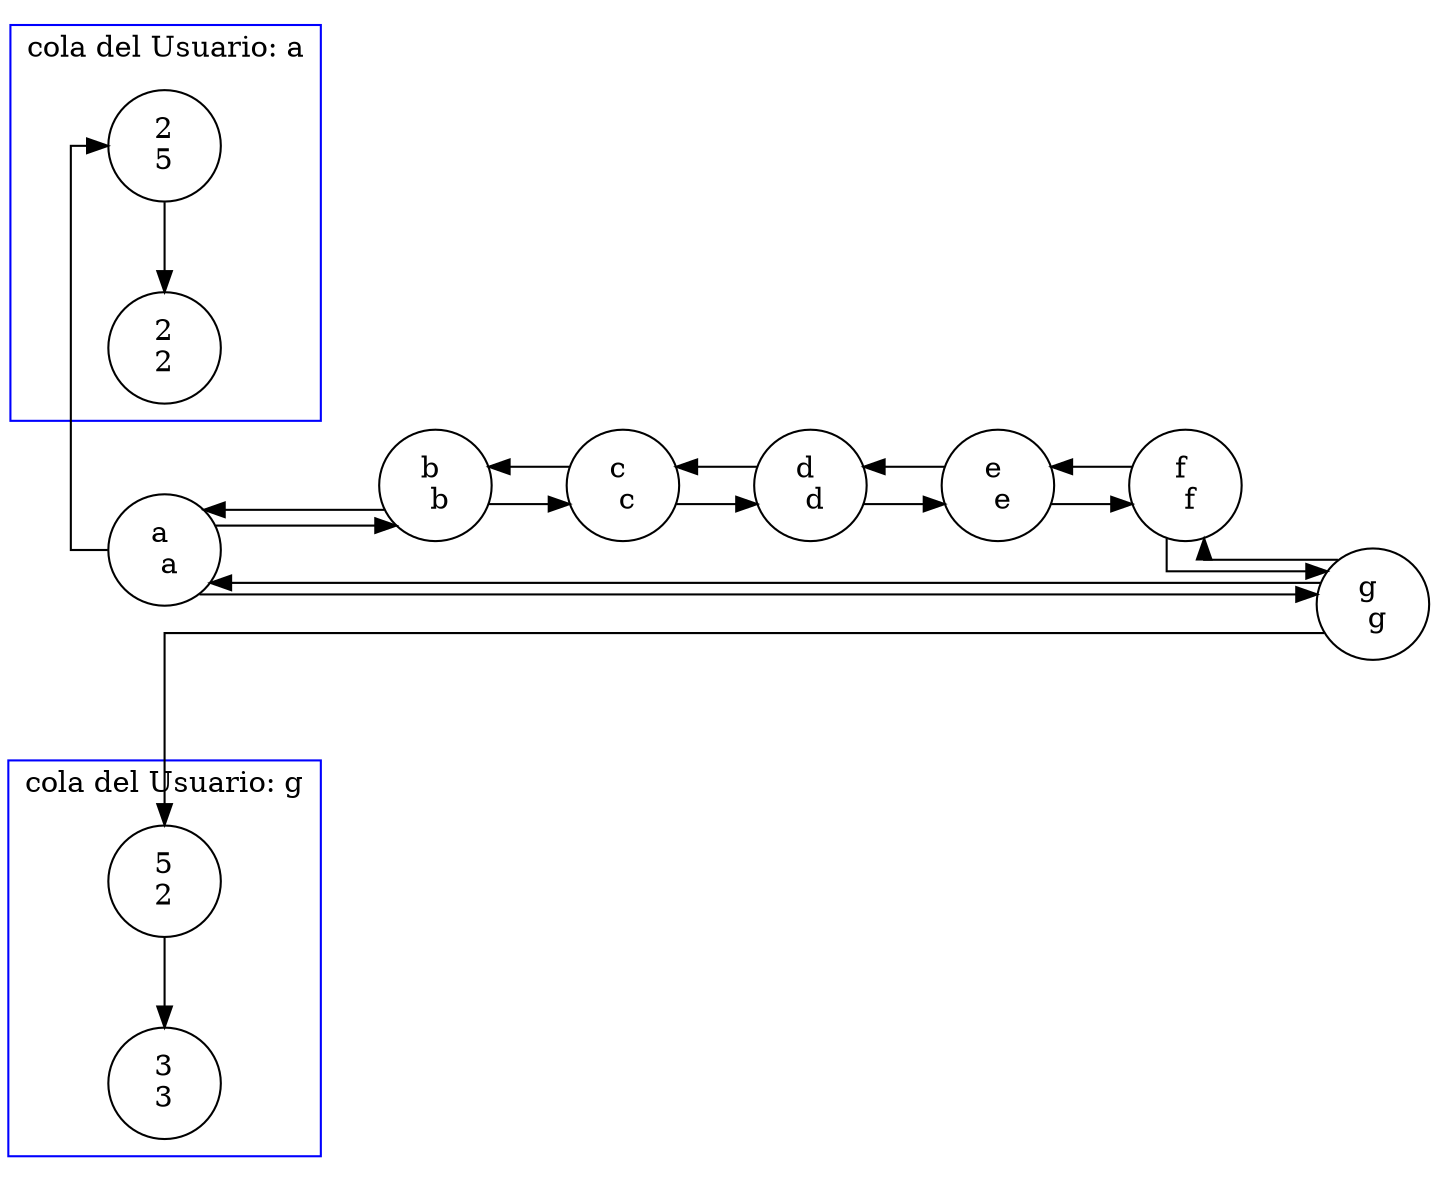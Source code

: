 digraph listaUsuarios {
rankdir = LR
size = "100,100" 
nodesep = 0.6
splines=ortho
"a \n a"->"b \n b"
"b \n b"->"c \n c"
"c \n c"->"d \n d"
"d \n d"->"e \n e"
"e \n e"->"f \n f"
"f \n f"->"g \n g"
"g \n g"->"a \n a"
"g \n g"->"f \n f"
"f \n f"->"e \n e"
"e \n e"->"d \n d"
"d \n d"->"c \n c"
"c \n c"->"b \n b"
"b \n b"->"a \n a"
"a \n a"->"g \n g"
cola1[ label = "2\n5"]
"a \n a"->cola1 [constraint = false]
subgraph cluster_1{
cola2[ label = "2\n2"]
cola1-> cola2 [constraint = false]
color=blue
label = "cola del Usuario: a"
}
cola3[ label = "5\n2"]
"g \n g"->cola3 [constraint = false]
subgraph cluster_2{
cola4[ label = "3\n3"]
cola3-> cola4 [constraint = false]
color=blue
label = "cola del Usuario: g"
}

}